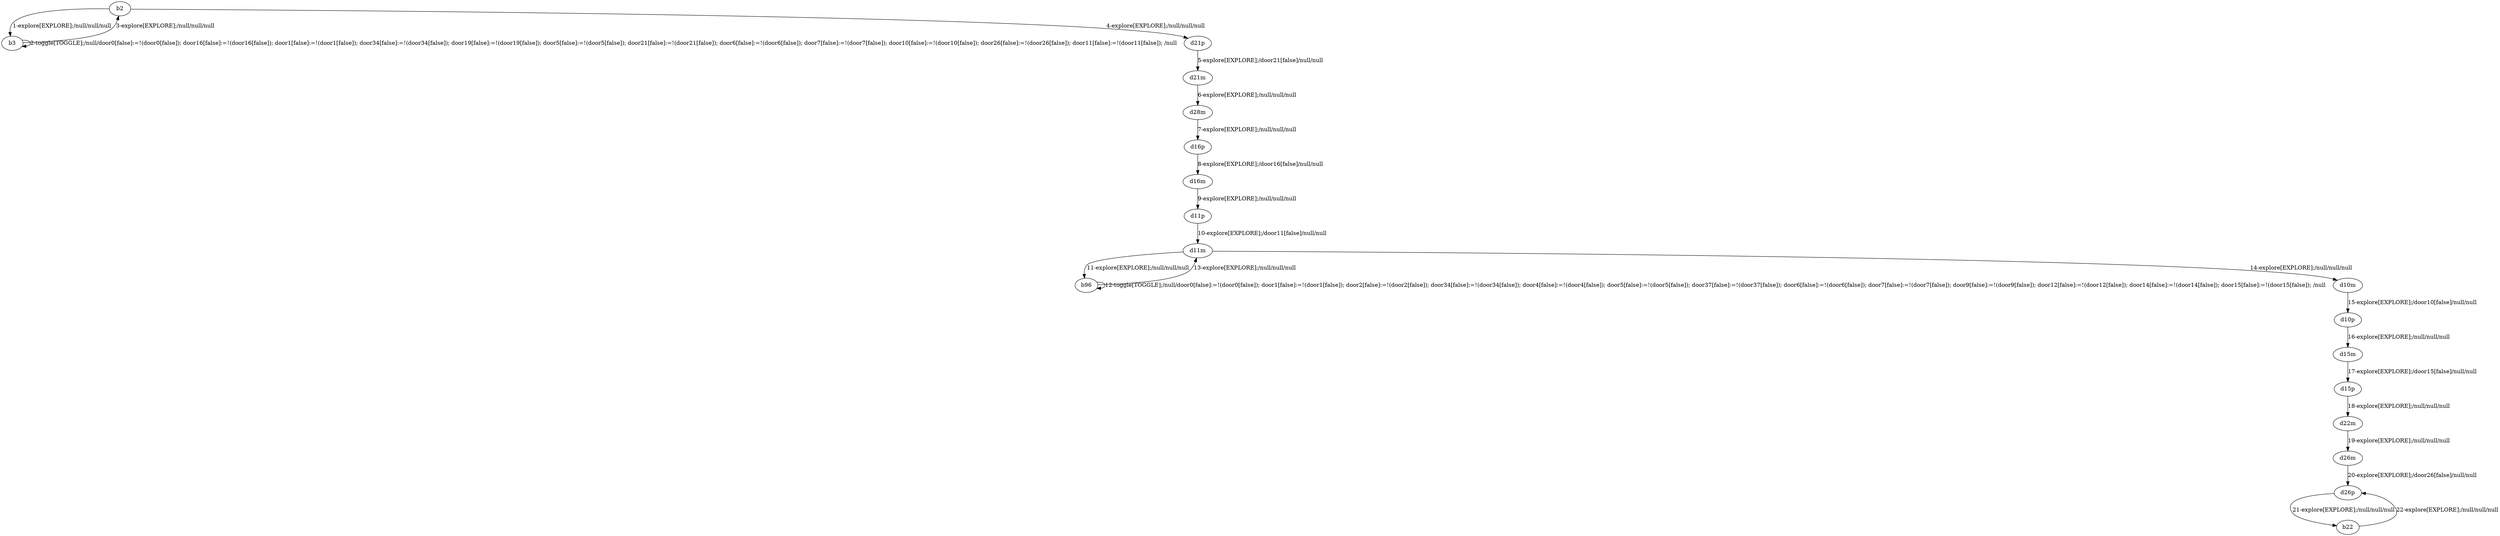 # Total number of goals covered by this test: 1
# b22 --> d26p

digraph g {
"b2" -> "b3" [label = "1-explore[EXPLORE];/null/null/null"];
"b3" -> "b3" [label = "2-toggle[TOGGLE];/null/door0[false]:=!(door0[false]); door16[false]:=!(door16[false]); door1[false]:=!(door1[false]); door34[false]:=!(door34[false]); door19[false]:=!(door19[false]); door5[false]:=!(door5[false]); door21[false]:=!(door21[false]); door6[false]:=!(door6[false]); door7[false]:=!(door7[false]); door10[false]:=!(door10[false]); door26[false]:=!(door26[false]); door11[false]:=!(door11[false]); /null"];
"b3" -> "b2" [label = "3-explore[EXPLORE];/null/null/null"];
"b2" -> "d21p" [label = "4-explore[EXPLORE];/null/null/null"];
"d21p" -> "d21m" [label = "5-explore[EXPLORE];/door21[false]/null/null"];
"d21m" -> "d28m" [label = "6-explore[EXPLORE];/null/null/null"];
"d28m" -> "d16p" [label = "7-explore[EXPLORE];/null/null/null"];
"d16p" -> "d16m" [label = "8-explore[EXPLORE];/door16[false]/null/null"];
"d16m" -> "d11p" [label = "9-explore[EXPLORE];/null/null/null"];
"d11p" -> "d11m" [label = "10-explore[EXPLORE];/door11[false]/null/null"];
"d11m" -> "b96" [label = "11-explore[EXPLORE];/null/null/null"];
"b96" -> "b96" [label = "12-toggle[TOGGLE];/null/door0[false]:=!(door0[false]); door1[false]:=!(door1[false]); door2[false]:=!(door2[false]); door34[false]:=!(door34[false]); door4[false]:=!(door4[false]); door5[false]:=!(door5[false]); door37[false]:=!(door37[false]); door6[false]:=!(door6[false]); door7[false]:=!(door7[false]); door9[false]:=!(door9[false]); door12[false]:=!(door12[false]); door14[false]:=!(door14[false]); door15[false]:=!(door15[false]); /null"];
"b96" -> "d11m" [label = "13-explore[EXPLORE];/null/null/null"];
"d11m" -> "d10m" [label = "14-explore[EXPLORE];/null/null/null"];
"d10m" -> "d10p" [label = "15-explore[EXPLORE];/door10[false]/null/null"];
"d10p" -> "d15m" [label = "16-explore[EXPLORE];/null/null/null"];
"d15m" -> "d15p" [label = "17-explore[EXPLORE];/door15[false]/null/null"];
"d15p" -> "d22m" [label = "18-explore[EXPLORE];/null/null/null"];
"d22m" -> "d26m" [label = "19-explore[EXPLORE];/null/null/null"];
"d26m" -> "d26p" [label = "20-explore[EXPLORE];/door26[false]/null/null"];
"d26p" -> "b22" [label = "21-explore[EXPLORE];/null/null/null"];
"b22" -> "d26p" [label = "22-explore[EXPLORE];/null/null/null"];
}